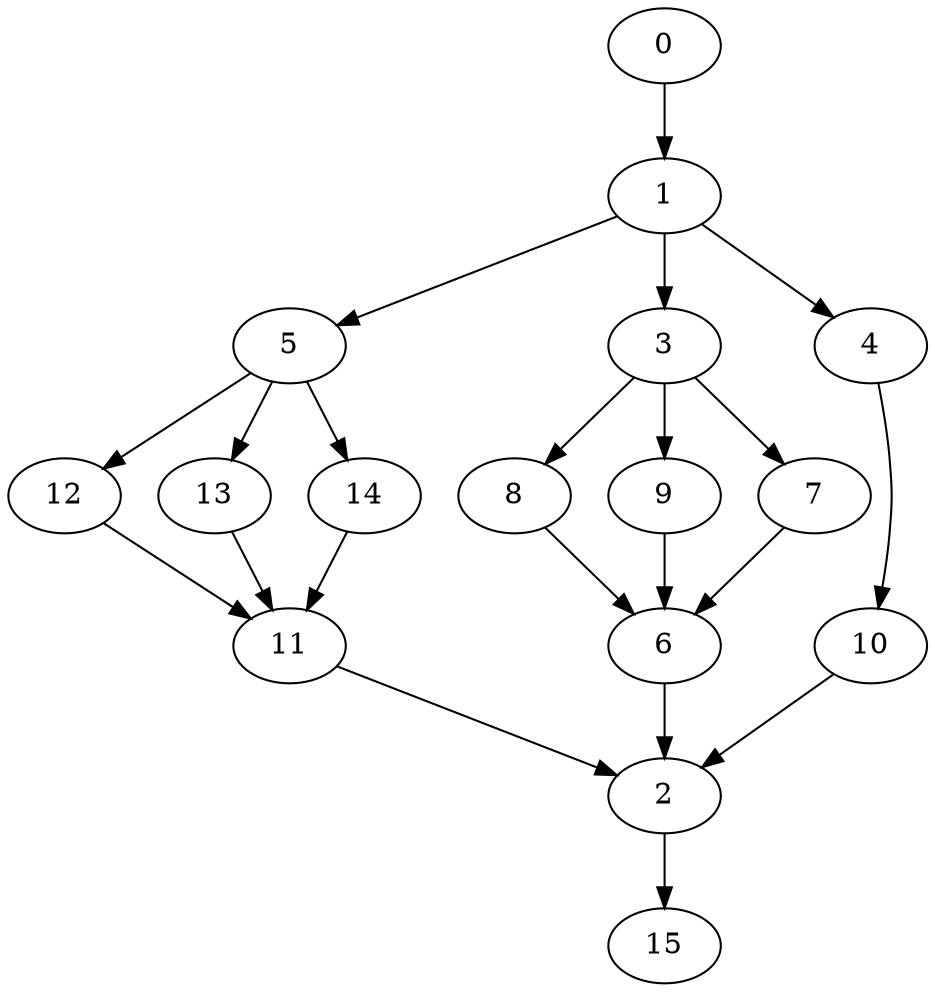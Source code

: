 digraph "SeriesParallel-MaxBf-3_Nodes_16_CCR_10.00_WeightType_Random#2" {
	graph ["Duplicate states"=0,
		GraphType=S_P,
		"Max states in OPEN"=0,
		Modes="120000ms; topo-ordered tasks, ; Pruning: task equivalence, fixed order ready list, ; F-value: ; Optimisation: best schedule length (\
SL) optimisation on equal, ",
		NumberOfTasks=16,
		"Pruned using list schedule length"=9,
		"States removed from OPEN"=0,
		TargetSystem="Homogeneous-2",
		"Time to schedule (ms)"=80,
		"Total idle time"=24,
		"Total schedule length"=75,
		"Total sequential time"=90,
		"Total states created"=69
	];
	0	["Finish time"=3,
		Processor=0,
		"Start time"=0,
		Weight=3];
	1	["Finish time"=8,
		Processor=0,
		"Start time"=3,
		Weight=5];
	0 -> 1	[Weight=40];
	5	["Finish time"=39,
		Processor=0,
		"Start time"=30,
		Weight=9];
	1 -> 5	[Weight=72];
	3	["Finish time"=13,
		Processor=0,
		"Start time"=8,
		Weight=5];
	1 -> 3	[Weight=48];
	4	["Finish time"=30,
		Processor=1,
		"Start time"=24,
		Weight=6];
	1 -> 4	[Weight=16];
	12	["Finish time"=47,
		Processor=0,
		"Start time"=39,
		Weight=8];
	5 -> 12	[Weight=48];
	13	["Finish time"=52,
		Processor=0,
		"Start time"=47,
		Weight=5];
	5 -> 13	[Weight=48];
	14	["Finish time"=54,
		Processor=0,
		"Start time"=52,
		Weight=2];
	5 -> 14	[Weight=72];
	8	["Finish time"=27,
		Processor=0,
		"Start time"=25,
		Weight=2];
	3 -> 8	[Weight=64];
	9	["Finish time"=25,
		Processor=0,
		"Start time"=15,
		Weight=10];
	3 -> 9	[Weight=64];
	7	["Finish time"=15,
		Processor=0,
		"Start time"=13,
		Weight=2];
	3 -> 7	[Weight=16];
	11	["Finish time"=63,
		Processor=0,
		"Start time"=54,
		Weight=9];
	12 -> 11	[Weight=48];
	13 -> 11	[Weight=48];
	6	["Finish time"=30,
		Processor=0,
		"Start time"=27,
		Weight=3];
	8 -> 6	[Weight=48];
	9 -> 6	[Weight=40];
	14 -> 11	[Weight=48];
	7 -> 6	[Weight=32];
	10	["Finish time"=39,
		Processor=1,
		"Start time"=30,
		Weight=9];
	4 -> 10	[Weight=24];
	2	["Finish time"=65,
		Processor=0,
		"Start time"=63,
		Weight=2];
	6 -> 2	[Weight=32];
	10 -> 2	[Weight=24];
	11 -> 2	[Weight=24];
	15	["Finish time"=75,
		Processor=0,
		"Start time"=65,
		Weight=10];
	2 -> 15	[Weight=40];
}
